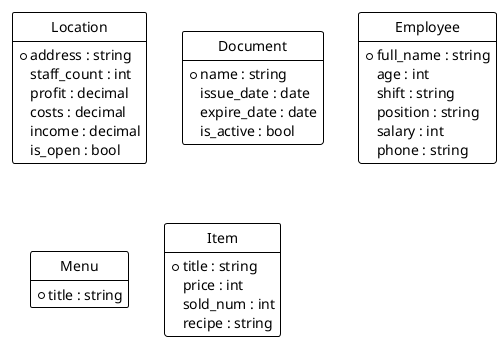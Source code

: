 @startuml
!theme plain
hide circle
hide methods

entity "Location" as loc {
*address : string
staff_count : int
profit : decimal
costs : decimal
income : decimal
is_open : bool
}

entity "Document" as doc {
*name : string
issue_date : date
expire_date : date
is_active : bool
}

entity "Employee" as emp {
*full_name : string
age : int
shift : string
position : string
salary : int
phone : string
}

entity "Menu" as menu {
*title : string
}

entity "Item" as item {
*title : string
price : int
sold_num : int
recipe : string
}

@enduml




